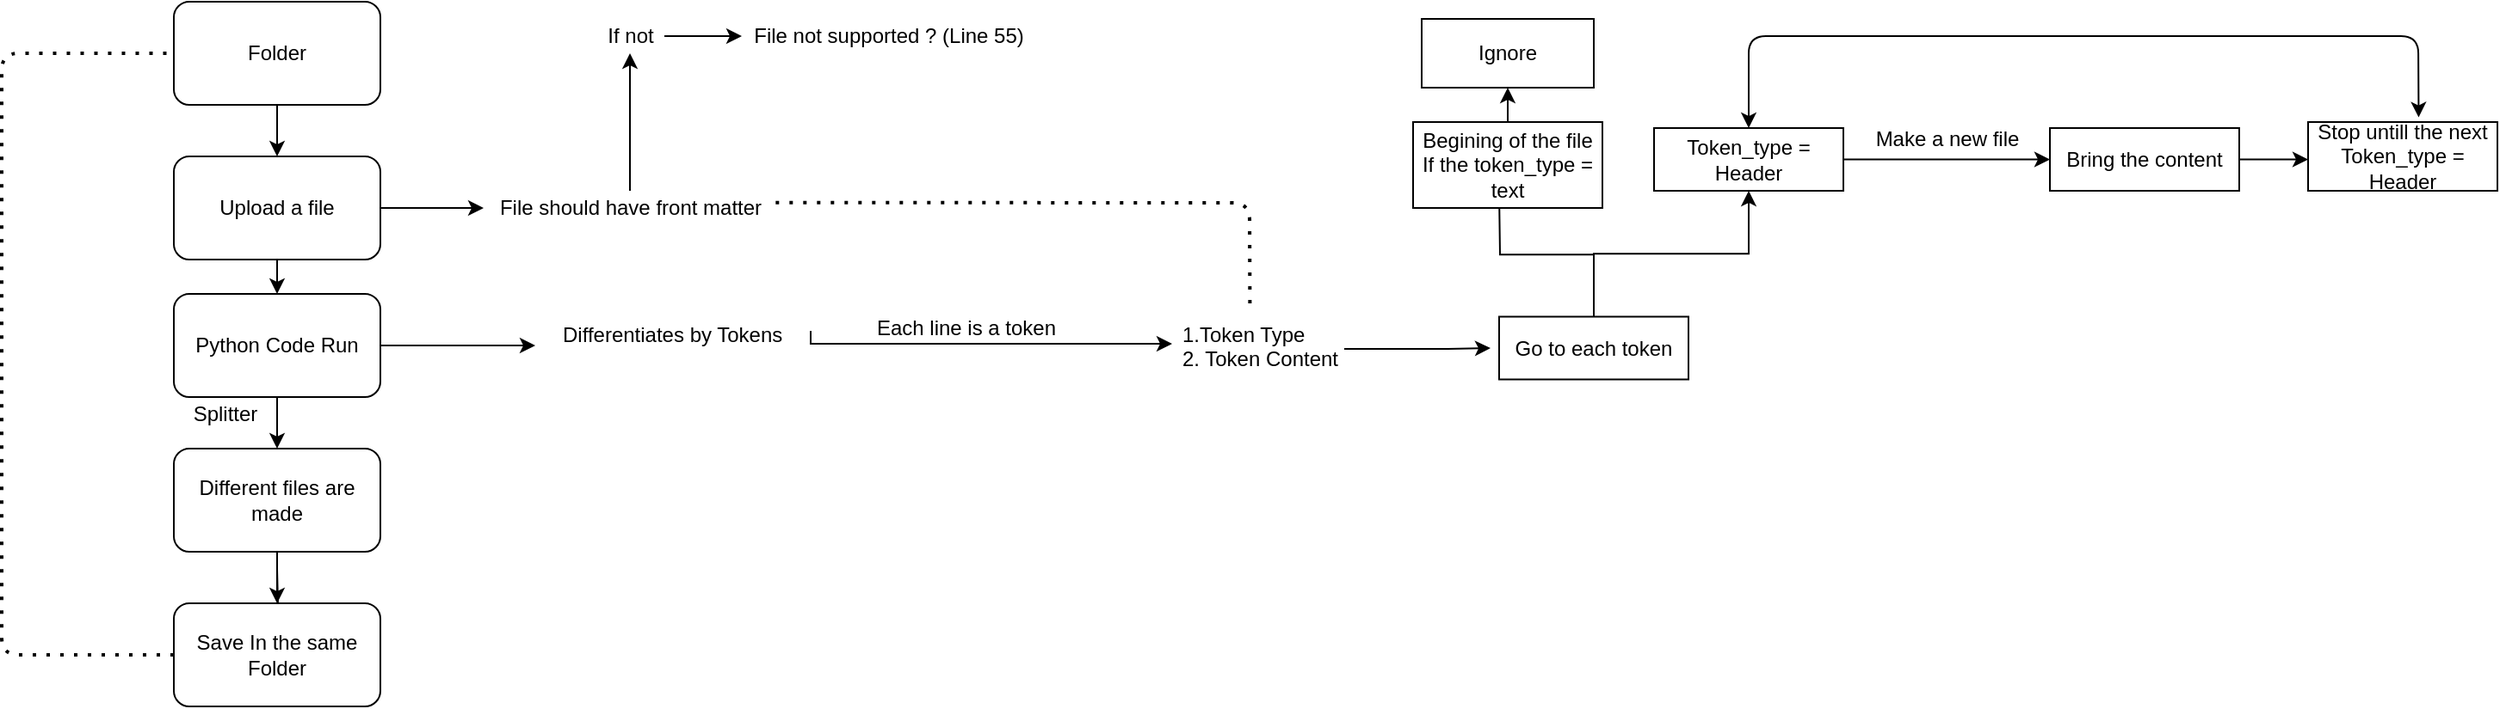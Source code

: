 <mxfile version="15.3.0" type="github">
  <diagram id="7vNEU9aveuRfCid7Xwvg" name="Page-1">
    <mxGraphModel dx="1824" dy="400" grid="1" gridSize="10" guides="1" tooltips="1" connect="1" arrows="1" fold="1" page="1" pageScale="1" pageWidth="827" pageHeight="1169" math="0" shadow="0">
      <root>
        <mxCell id="0" />
        <mxCell id="1" parent="0" />
        <mxCell id="tFzVOfC4kucT4hQ-CmsI-3" value="" style="edgeStyle=orthogonalEdgeStyle;rounded=0;orthogonalLoop=1;jettySize=auto;html=1;" edge="1" parent="1" source="tFzVOfC4kucT4hQ-CmsI-1" target="tFzVOfC4kucT4hQ-CmsI-2">
          <mxGeometry relative="1" as="geometry" />
        </mxCell>
        <mxCell id="tFzVOfC4kucT4hQ-CmsI-1" value="Folder" style="rounded=1;whiteSpace=wrap;html=1;" vertex="1" parent="1">
          <mxGeometry x="340" y="20" width="120" height="60" as="geometry" />
        </mxCell>
        <mxCell id="tFzVOfC4kucT4hQ-CmsI-5" value="" style="edgeStyle=orthogonalEdgeStyle;rounded=0;orthogonalLoop=1;jettySize=auto;html=1;exitX=0.5;exitY=1;exitDx=0;exitDy=0;entryX=0.5;entryY=0;entryDx=0;entryDy=0;" edge="1" parent="1" source="tFzVOfC4kucT4hQ-CmsI-4" target="tFzVOfC4kucT4hQ-CmsI-17">
          <mxGeometry relative="1" as="geometry" />
        </mxCell>
        <mxCell id="tFzVOfC4kucT4hQ-CmsI-18" style="edgeStyle=orthogonalEdgeStyle;rounded=0;orthogonalLoop=1;jettySize=auto;html=1;exitX=0.5;exitY=1;exitDx=0;exitDy=0;entryX=0.5;entryY=0;entryDx=0;entryDy=0;" edge="1" parent="1" source="tFzVOfC4kucT4hQ-CmsI-2" target="tFzVOfC4kucT4hQ-CmsI-4">
          <mxGeometry relative="1" as="geometry" />
        </mxCell>
        <mxCell id="tFzVOfC4kucT4hQ-CmsI-27" style="edgeStyle=orthogonalEdgeStyle;rounded=0;orthogonalLoop=1;jettySize=auto;html=1;exitX=1;exitY=0.5;exitDx=0;exitDy=0;" edge="1" parent="1" source="tFzVOfC4kucT4hQ-CmsI-2">
          <mxGeometry relative="1" as="geometry">
            <mxPoint x="520" y="140" as="targetPoint" />
          </mxGeometry>
        </mxCell>
        <mxCell id="tFzVOfC4kucT4hQ-CmsI-2" value="Upload a file" style="whiteSpace=wrap;html=1;rounded=1;" vertex="1" parent="1">
          <mxGeometry x="340" y="110" width="120" height="60" as="geometry" />
        </mxCell>
        <mxCell id="tFzVOfC4kucT4hQ-CmsI-7" value="" style="edgeStyle=orthogonalEdgeStyle;rounded=0;orthogonalLoop=1;jettySize=auto;html=1;" edge="1" parent="1" target="tFzVOfC4kucT4hQ-CmsI-6">
          <mxGeometry relative="1" as="geometry">
            <mxPoint x="400" y="350" as="sourcePoint" />
          </mxGeometry>
        </mxCell>
        <mxCell id="tFzVOfC4kucT4hQ-CmsI-11" style="edgeStyle=orthogonalEdgeStyle;rounded=0;orthogonalLoop=1;jettySize=auto;html=1;exitX=1;exitY=0.5;exitDx=0;exitDy=0;" edge="1" parent="1" source="tFzVOfC4kucT4hQ-CmsI-4">
          <mxGeometry relative="1" as="geometry">
            <mxPoint x="550" y="220" as="targetPoint" />
          </mxGeometry>
        </mxCell>
        <mxCell id="tFzVOfC4kucT4hQ-CmsI-4" value="Python Code Run" style="whiteSpace=wrap;html=1;rounded=1;" vertex="1" parent="1">
          <mxGeometry x="340" y="190" width="120" height="60" as="geometry" />
        </mxCell>
        <mxCell id="tFzVOfC4kucT4hQ-CmsI-6" value="Save In the same Folder" style="whiteSpace=wrap;html=1;rounded=1;" vertex="1" parent="1">
          <mxGeometry x="340" y="370" width="120" height="60" as="geometry" />
        </mxCell>
        <mxCell id="tFzVOfC4kucT4hQ-CmsI-10" value="" style="endArrow=none;dashed=1;html=1;dashPattern=1 3;strokeWidth=2;entryX=0;entryY=0.5;entryDx=0;entryDy=0;exitX=0;exitY=0.5;exitDx=0;exitDy=0;" edge="1" parent="1" source="tFzVOfC4kucT4hQ-CmsI-6" target="tFzVOfC4kucT4hQ-CmsI-1">
          <mxGeometry width="50" height="50" relative="1" as="geometry">
            <mxPoint x="320" y="190" as="sourcePoint" />
            <mxPoint x="370" y="140" as="targetPoint" />
            <Array as="points">
              <mxPoint x="240" y="400" />
              <mxPoint x="240" y="50" />
            </Array>
          </mxGeometry>
        </mxCell>
        <mxCell id="tFzVOfC4kucT4hQ-CmsI-16" value="Splitter" style="text;html=1;strokeColor=none;fillColor=none;align=center;verticalAlign=middle;whiteSpace=wrap;rounded=0;" vertex="1" parent="1">
          <mxGeometry x="350" y="250" width="40" height="20" as="geometry" />
        </mxCell>
        <mxCell id="tFzVOfC4kucT4hQ-CmsI-20" value="" style="edgeStyle=orthogonalEdgeStyle;rounded=0;orthogonalLoop=1;jettySize=auto;html=1;" edge="1" parent="1" source="tFzVOfC4kucT4hQ-CmsI-17" target="tFzVOfC4kucT4hQ-CmsI-6">
          <mxGeometry relative="1" as="geometry" />
        </mxCell>
        <mxCell id="tFzVOfC4kucT4hQ-CmsI-17" value="Different files are made" style="rounded=1;whiteSpace=wrap;html=1;" vertex="1" parent="1">
          <mxGeometry x="340" y="280" width="120" height="60" as="geometry" />
        </mxCell>
        <mxCell id="tFzVOfC4kucT4hQ-CmsI-24" style="edgeStyle=orthogonalEdgeStyle;rounded=0;orthogonalLoop=1;jettySize=auto;html=1;exitX=1;exitY=0.5;exitDx=0;exitDy=0;" edge="1" parent="1" source="tFzVOfC4kucT4hQ-CmsI-21">
          <mxGeometry relative="1" as="geometry">
            <mxPoint x="920" y="219" as="targetPoint" />
            <Array as="points">
              <mxPoint x="720" y="219" />
              <mxPoint x="720" y="219" />
            </Array>
          </mxGeometry>
        </mxCell>
        <mxCell id="tFzVOfC4kucT4hQ-CmsI-21" value="Differentiates by Tokens&#xa;    &#xa;&#xa;" style="text;strokeColor=none;fillColor=none;align=left;verticalAlign=top;spacingLeft=4;spacingRight=4;overflow=hidden;rotatable=0;points=[[0,0.5],[1,0.5]];portConstraint=eastwest;" vertex="1" parent="1">
          <mxGeometry x="560" y="200" width="150" height="23" as="geometry" />
        </mxCell>
        <mxCell id="tFzVOfC4kucT4hQ-CmsI-25" value="Each line is a token" style="text;html=1;align=center;verticalAlign=middle;resizable=0;points=[];autosize=1;strokeColor=none;fillColor=none;" vertex="1" parent="1">
          <mxGeometry x="740" y="200" width="120" height="20" as="geometry" />
        </mxCell>
        <mxCell id="tFzVOfC4kucT4hQ-CmsI-31" value="" style="edgeStyle=orthogonalEdgeStyle;rounded=0;orthogonalLoop=1;jettySize=auto;html=1;" edge="1" parent="1" source="tFzVOfC4kucT4hQ-CmsI-28" target="tFzVOfC4kucT4hQ-CmsI-30">
          <mxGeometry relative="1" as="geometry" />
        </mxCell>
        <mxCell id="tFzVOfC4kucT4hQ-CmsI-28" value="File should have front matter" style="text;html=1;align=center;verticalAlign=middle;resizable=0;points=[];autosize=1;strokeColor=none;fillColor=none;" vertex="1" parent="1">
          <mxGeometry x="520" y="130" width="170" height="20" as="geometry" />
        </mxCell>
        <mxCell id="tFzVOfC4kucT4hQ-CmsI-29" value="" style="endArrow=none;dashed=1;html=1;dashPattern=1 3;strokeWidth=2;exitX=0.998;exitY=0.343;exitDx=0;exitDy=0;exitPerimeter=0;entryX=0.411;entryY=-0.038;entryDx=0;entryDy=0;entryPerimeter=0;" edge="1" parent="1" source="tFzVOfC4kucT4hQ-CmsI-28" target="tFzVOfC4kucT4hQ-CmsI-38">
          <mxGeometry width="50" height="50" relative="1" as="geometry">
            <mxPoint x="510" y="160" as="sourcePoint" />
            <mxPoint x="950" y="180" as="targetPoint" />
            <Array as="points">
              <mxPoint x="965" y="137" />
            </Array>
          </mxGeometry>
        </mxCell>
        <mxCell id="tFzVOfC4kucT4hQ-CmsI-33" value="" style="edgeStyle=orthogonalEdgeStyle;rounded=0;orthogonalLoop=1;jettySize=auto;html=1;" edge="1" parent="1" source="tFzVOfC4kucT4hQ-CmsI-30" target="tFzVOfC4kucT4hQ-CmsI-32">
          <mxGeometry relative="1" as="geometry" />
        </mxCell>
        <mxCell id="tFzVOfC4kucT4hQ-CmsI-30" value="If not" style="text;html=1;align=center;verticalAlign=middle;resizable=0;points=[];autosize=1;strokeColor=none;fillColor=none;" vertex="1" parent="1">
          <mxGeometry x="585" y="30" width="40" height="20" as="geometry" />
        </mxCell>
        <mxCell id="tFzVOfC4kucT4hQ-CmsI-32" value="File not supported ? (Line 55)" style="text;html=1;align=center;verticalAlign=middle;resizable=0;points=[];autosize=1;strokeColor=none;fillColor=none;" vertex="1" parent="1">
          <mxGeometry x="670" y="30" width="170" height="20" as="geometry" />
        </mxCell>
        <mxCell id="tFzVOfC4kucT4hQ-CmsI-40" value="" style="edgeStyle=orthogonalEdgeStyle;rounded=0;orthogonalLoop=1;jettySize=auto;html=1;" edge="1" parent="1">
          <mxGeometry relative="1" as="geometry">
            <mxPoint x="1020" y="222" as="sourcePoint" />
            <mxPoint x="1105" y="221.5" as="targetPoint" />
            <Array as="points">
              <mxPoint x="1080" y="222" />
              <mxPoint x="1080" y="222" />
            </Array>
          </mxGeometry>
        </mxCell>
        <mxCell id="tFzVOfC4kucT4hQ-CmsI-38" value="1.Token Type&#xa;2. Token Content&#xa;" style="text;strokeColor=none;fillColor=none;align=left;verticalAlign=top;spacingLeft=4;spacingRight=4;overflow=hidden;rotatable=0;points=[[0,0.5],[1,0.5]];portConstraint=eastwest;" vertex="1" parent="1">
          <mxGeometry x="920" y="200" width="110" height="43" as="geometry" />
        </mxCell>
        <mxCell id="tFzVOfC4kucT4hQ-CmsI-44" value="" style="edgeStyle=orthogonalEdgeStyle;rounded=0;orthogonalLoop=1;jettySize=auto;html=1;" edge="1" parent="1" source="tFzVOfC4kucT4hQ-CmsI-42" target="tFzVOfC4kucT4hQ-CmsI-43">
          <mxGeometry relative="1" as="geometry" />
        </mxCell>
        <mxCell id="tFzVOfC4kucT4hQ-CmsI-51" style="edgeStyle=orthogonalEdgeStyle;rounded=0;orthogonalLoop=1;jettySize=auto;html=1;" edge="1" parent="1" source="tFzVOfC4kucT4hQ-CmsI-42">
          <mxGeometry relative="1" as="geometry">
            <mxPoint x="1110" y="130" as="targetPoint" />
          </mxGeometry>
        </mxCell>
        <mxCell id="tFzVOfC4kucT4hQ-CmsI-42" value="Go to each token" style="whiteSpace=wrap;html=1;" vertex="1" parent="1">
          <mxGeometry x="1110" y="203.25" width="110" height="36.5" as="geometry" />
        </mxCell>
        <mxCell id="tFzVOfC4kucT4hQ-CmsI-48" value="" style="edgeStyle=orthogonalEdgeStyle;rounded=0;orthogonalLoop=1;jettySize=auto;html=1;" edge="1" parent="1" source="tFzVOfC4kucT4hQ-CmsI-43" target="tFzVOfC4kucT4hQ-CmsI-47">
          <mxGeometry relative="1" as="geometry" />
        </mxCell>
        <mxCell id="tFzVOfC4kucT4hQ-CmsI-43" value="Token_type = Header" style="whiteSpace=wrap;html=1;" vertex="1" parent="1">
          <mxGeometry x="1200" y="93.5" width="110" height="36.5" as="geometry" />
        </mxCell>
        <mxCell id="tFzVOfC4kucT4hQ-CmsI-50" value="" style="edgeStyle=orthogonalEdgeStyle;rounded=0;orthogonalLoop=1;jettySize=auto;html=1;" edge="1" parent="1" source="tFzVOfC4kucT4hQ-CmsI-47" target="tFzVOfC4kucT4hQ-CmsI-49">
          <mxGeometry relative="1" as="geometry">
            <Array as="points">
              <mxPoint x="1530" y="110" />
              <mxPoint x="1530" y="110" />
            </Array>
          </mxGeometry>
        </mxCell>
        <mxCell id="tFzVOfC4kucT4hQ-CmsI-47" value="Bring the content" style="whiteSpace=wrap;html=1;" vertex="1" parent="1">
          <mxGeometry x="1430" y="93.5" width="110" height="36.5" as="geometry" />
        </mxCell>
        <mxCell id="tFzVOfC4kucT4hQ-CmsI-49" value="Stop untill the next Token_type = Header" style="whiteSpace=wrap;html=1;" vertex="1" parent="1">
          <mxGeometry x="1580" y="90" width="110" height="40" as="geometry" />
        </mxCell>
        <mxCell id="tFzVOfC4kucT4hQ-CmsI-54" value="" style="edgeStyle=orthogonalEdgeStyle;rounded=0;orthogonalLoop=1;jettySize=auto;html=1;" edge="1" parent="1" source="tFzVOfC4kucT4hQ-CmsI-52" target="tFzVOfC4kucT4hQ-CmsI-53">
          <mxGeometry relative="1" as="geometry">
            <Array as="points">
              <mxPoint x="1115" y="80" />
              <mxPoint x="1115" y="80" />
            </Array>
          </mxGeometry>
        </mxCell>
        <mxCell id="tFzVOfC4kucT4hQ-CmsI-52" value="Begining of the file If the token_type = text" style="whiteSpace=wrap;html=1;" vertex="1" parent="1">
          <mxGeometry x="1060" y="90" width="110" height="50" as="geometry" />
        </mxCell>
        <mxCell id="tFzVOfC4kucT4hQ-CmsI-53" value="Ignore" style="whiteSpace=wrap;html=1;" vertex="1" parent="1">
          <mxGeometry x="1065" y="30" width="100" height="40" as="geometry" />
        </mxCell>
        <mxCell id="tFzVOfC4kucT4hQ-CmsI-58" value="Make a new file" style="text;html=1;align=center;verticalAlign=middle;resizable=0;points=[];autosize=1;strokeColor=none;fillColor=none;" vertex="1" parent="1">
          <mxGeometry x="1320" y="90" width="100" height="20" as="geometry" />
        </mxCell>
        <mxCell id="tFzVOfC4kucT4hQ-CmsI-60" value="" style="endArrow=classic;startArrow=classic;html=1;exitX=0.5;exitY=0;exitDx=0;exitDy=0;entryX=0.584;entryY=-0.068;entryDx=0;entryDy=0;entryPerimeter=0;" edge="1" parent="1" source="tFzVOfC4kucT4hQ-CmsI-43" target="tFzVOfC4kucT4hQ-CmsI-49">
          <mxGeometry width="50" height="50" relative="1" as="geometry">
            <mxPoint x="1250" y="40" as="sourcePoint" />
            <mxPoint x="1620" y="40" as="targetPoint" />
            <Array as="points">
              <mxPoint x="1255" y="40" />
              <mxPoint x="1644" y="40" />
            </Array>
          </mxGeometry>
        </mxCell>
      </root>
    </mxGraphModel>
  </diagram>
</mxfile>
